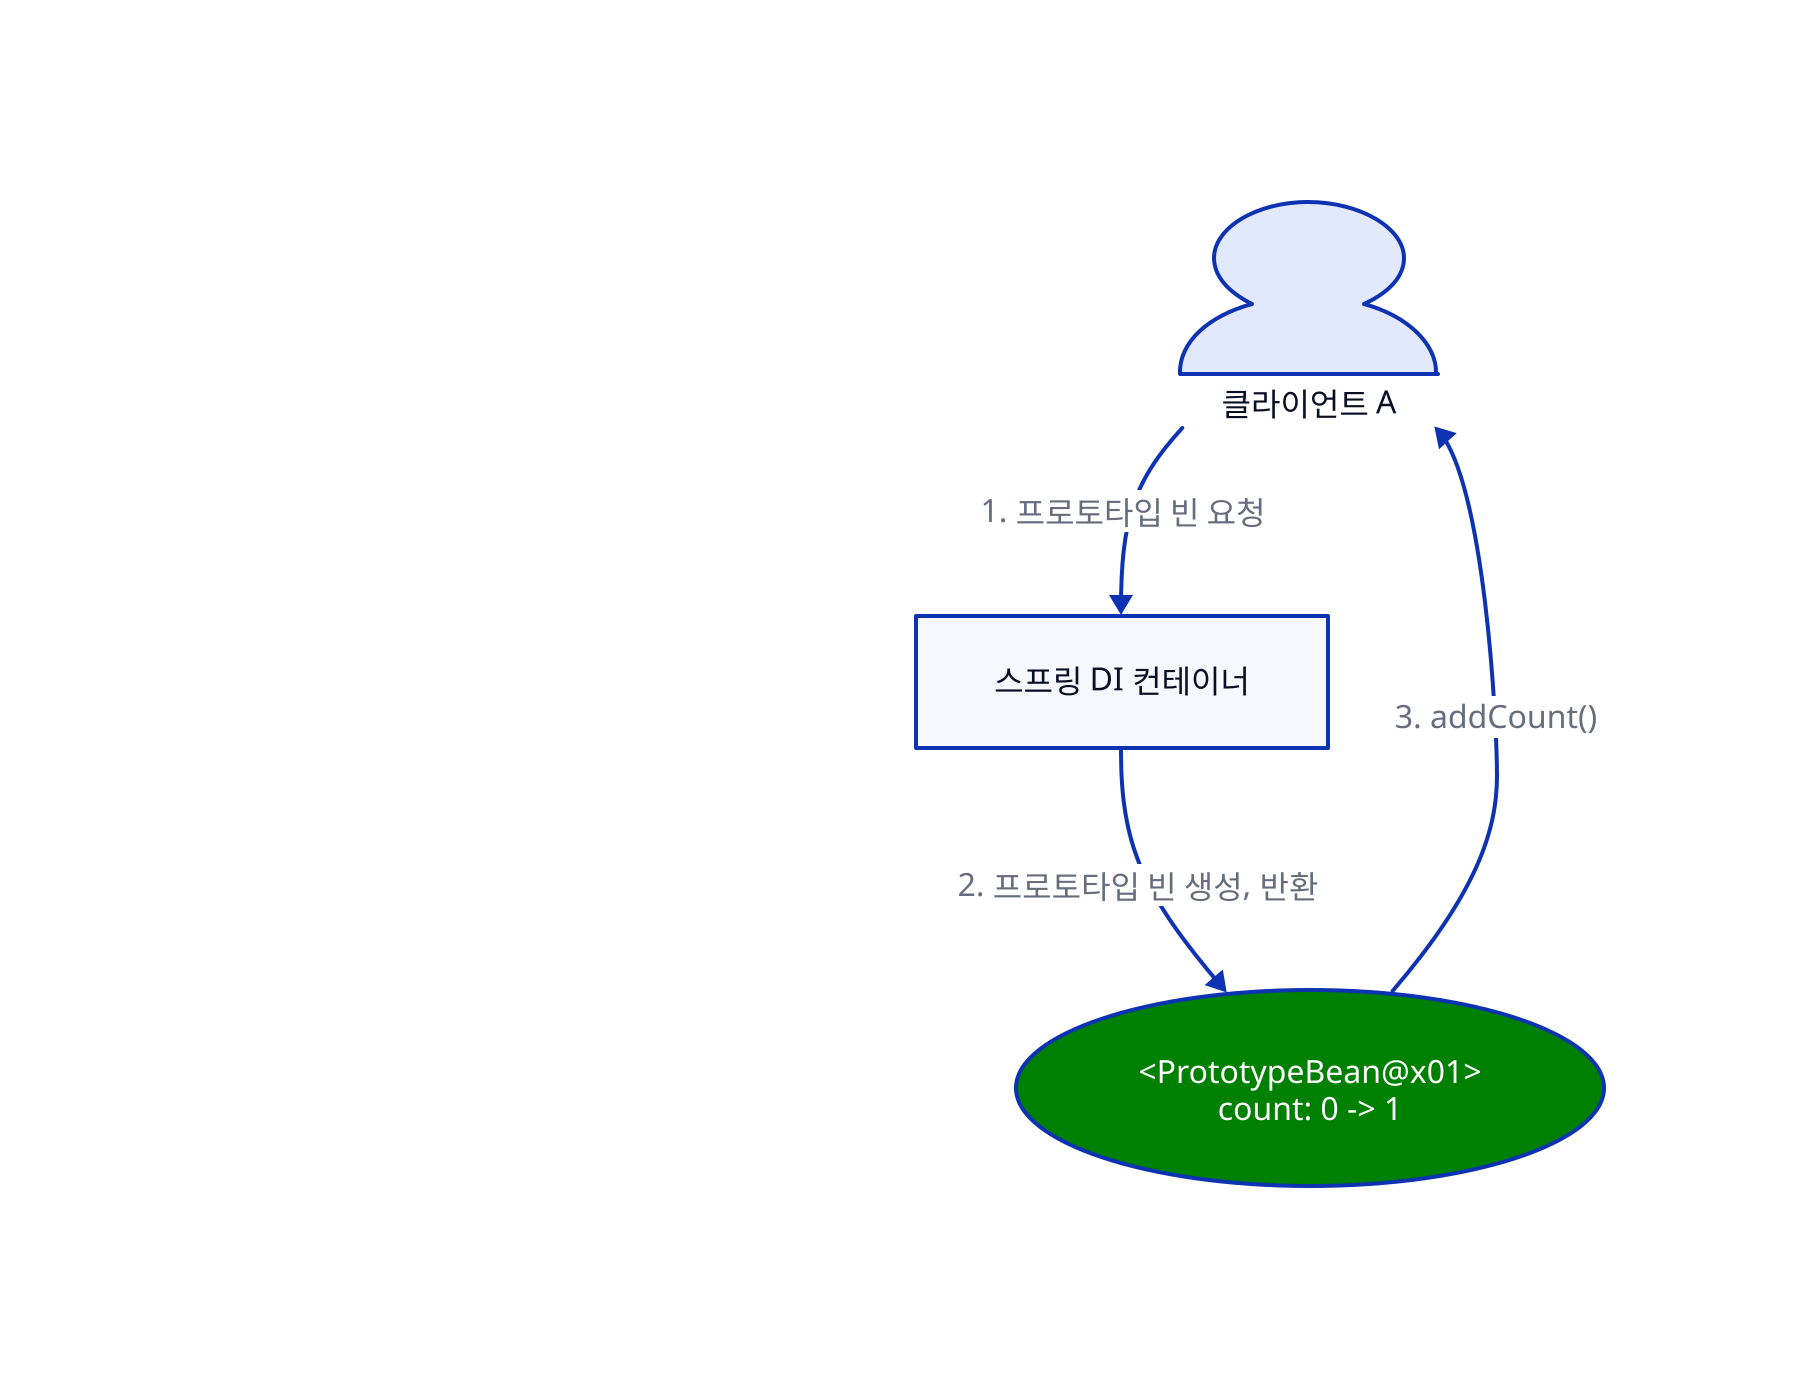 direction: down
title: |md
  # 프로토타입 빈 직접 요청
|

# Define nodes
클라이언트_A: {
    label: "클라이언트 A"
    shape: person
}

PrototypeBean: {
    label: <PrototypeBean@x01>\ncount: 0 -> 1
    shape: oval
    style {
      fill: green
      font-color: white
    }
}

Spring_DI_컨테이너: {
    label: "스프링 DI 컨테이너"
}

# Define edges
클라이언트_A -> Spring_DI_컨테이너: {
    label: "1. 프로토타입 빈 요청"
}

Spring_DI_컨테이너 -> PrototypeBean: {
    label: "2. 프로토타입 빈 생성, 반환"
}

PrototypeBean -> 클라이언트_A: {
    label: "3. addCount()"
}

# Define grouping
# Spring_DI_컨테이너 {
#     PrototypeBean
# }
